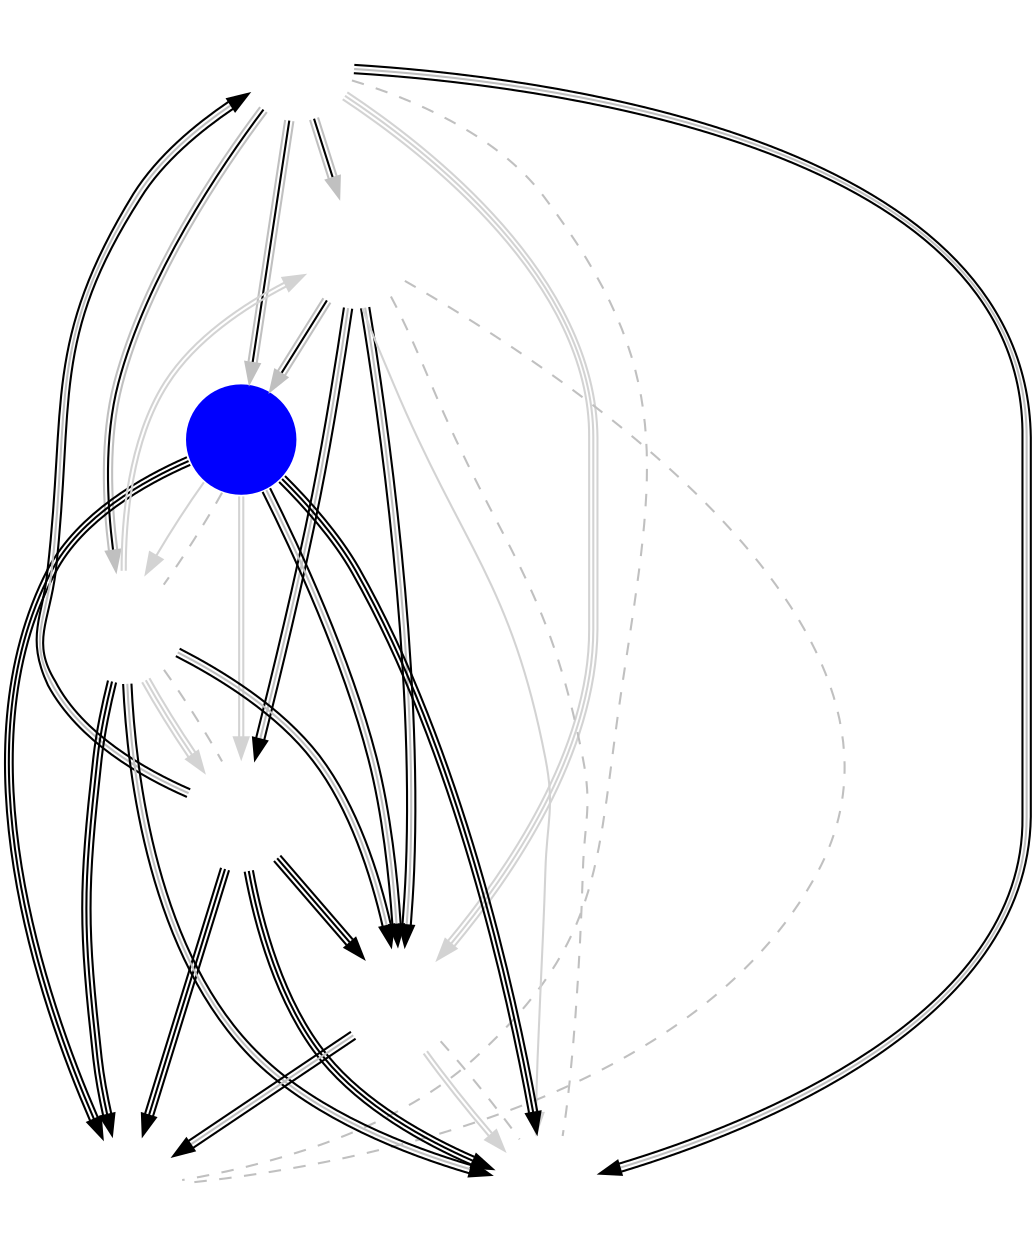 digraph NA {
	node [shape=circle fixedsize=true width=.75 label="" color="white"];
	imagepath="logos/";
	GFE	[ image="gale-force-esports.png" ];
	NT	[ image="no-tomorrow.png" ];
	TS	[ image="tempo-storm.png" style=filled fillcolor=blue ];
	TF	[ image="team-freedom.png" ];
	R2E	[ image="roll20.png" ];
	SSS	[ image="superstars.png" ];
	NVT	[ image="naventic.png" ];
	EID	[ image="even-in-death.png" ];

	/* Phase 1 Aggregates */
//	GFE	->	NT	[ color="lightgray:lightgray" ]
//	GFE	->	TS	[ color="lightgray" ]
//	GFE	->	TF	[ color="lightgray:lightgray" ]
//	R2E	->	GFE	[ color="lightgray" ]
	GFE	->	SSS	[ color="lightgray:lightgray:lightgray" ]
//	GFE	->	NVT	[ color="lightgray:lightgray:lightgray" ]
//	TS	->	NT	[ color="lightgray:lightgray:lightgray" ]
//	TF	->	NT	[ color="lightgray" ]
	R2E	->	NT	[ color="lightgray:lightgray" ]
//	SSS	->	NT	[ color="lightgray:lightgray" ]
	NT	->	NVT	[ color="lightgray" ]
	TS	->	TF	[ color="lightgray:lightgray" ]
	TS	->	R2E	[ color="lightgray" ]
//	TS	->	SSS	[ color="lightgray:lightgray" ]
//	TS	->	NVT	[ color="lightgray" ]
	R2E	->	TF	[ color="lightgray:lightgray:lightgray" ]
//	TF	->	SSS	[ color="lightgray" ]
//	TF	->	NVT	[ color="lightgray:lightgray:lightgray" ]
//	R2E	->	SSS	[ color="lightgray:lightgray:lightgray" ]
//	R2E	->	NVT	[ color="lightgray:lightgray:lightgray" ]
	SSS	->	NVT	[ color="lightgray:lightgray" ]

	/* Week 1 */
	NT	->	SSS	[ color="black:gray:black" ]
	TF	->	EID	[ color="black:black:black" ]
	NT	->	TF	[ color="black:gray:black" ]
	GFE	->	NVT	[ color="black:gray:black" ]
	GFE	->	R2E	[ color="gray:black:gray" ]
	TS	->	EID	[ color="black:black:black" ]

	/* Week 2 */
	GFE	->	TS	[ color="gray:black:gray" ]
	R2E	->	NVT	[ color="black:gray:black" ]
	SSS	->	EID	[ color="black:gray:black" ]
	TF	->	NVT	[ color="black:black:black" ]
	NT	->	TS	[ color="gray:black:gray" ]
	R2E	->	SSS	[ color="black:gray:black" ]

	/* Week 3 */
	GFE	->	NT	[ color="gray:black:gray" ]
	TF	->	SSS	[ color="black:black:black" ]
	TS	->	NVT	[ color="black:black:black" ]
	R2E	->	EID	[ color="black:black:black" ]
	TF	->	GFE	[ color="black:gray:black" ]
	TS	->	SSS	[ color="black:gray:black" ]

	edge [ color="gray" dir="none" constraint="false" style="dashed"]
	
	/* Week 4 */
	NT	->	NVT
	R2E	->	TF
	TS	->	R2E
	GFE	->	EID
	NT	->	EID
	SSS	->	NVT
}
